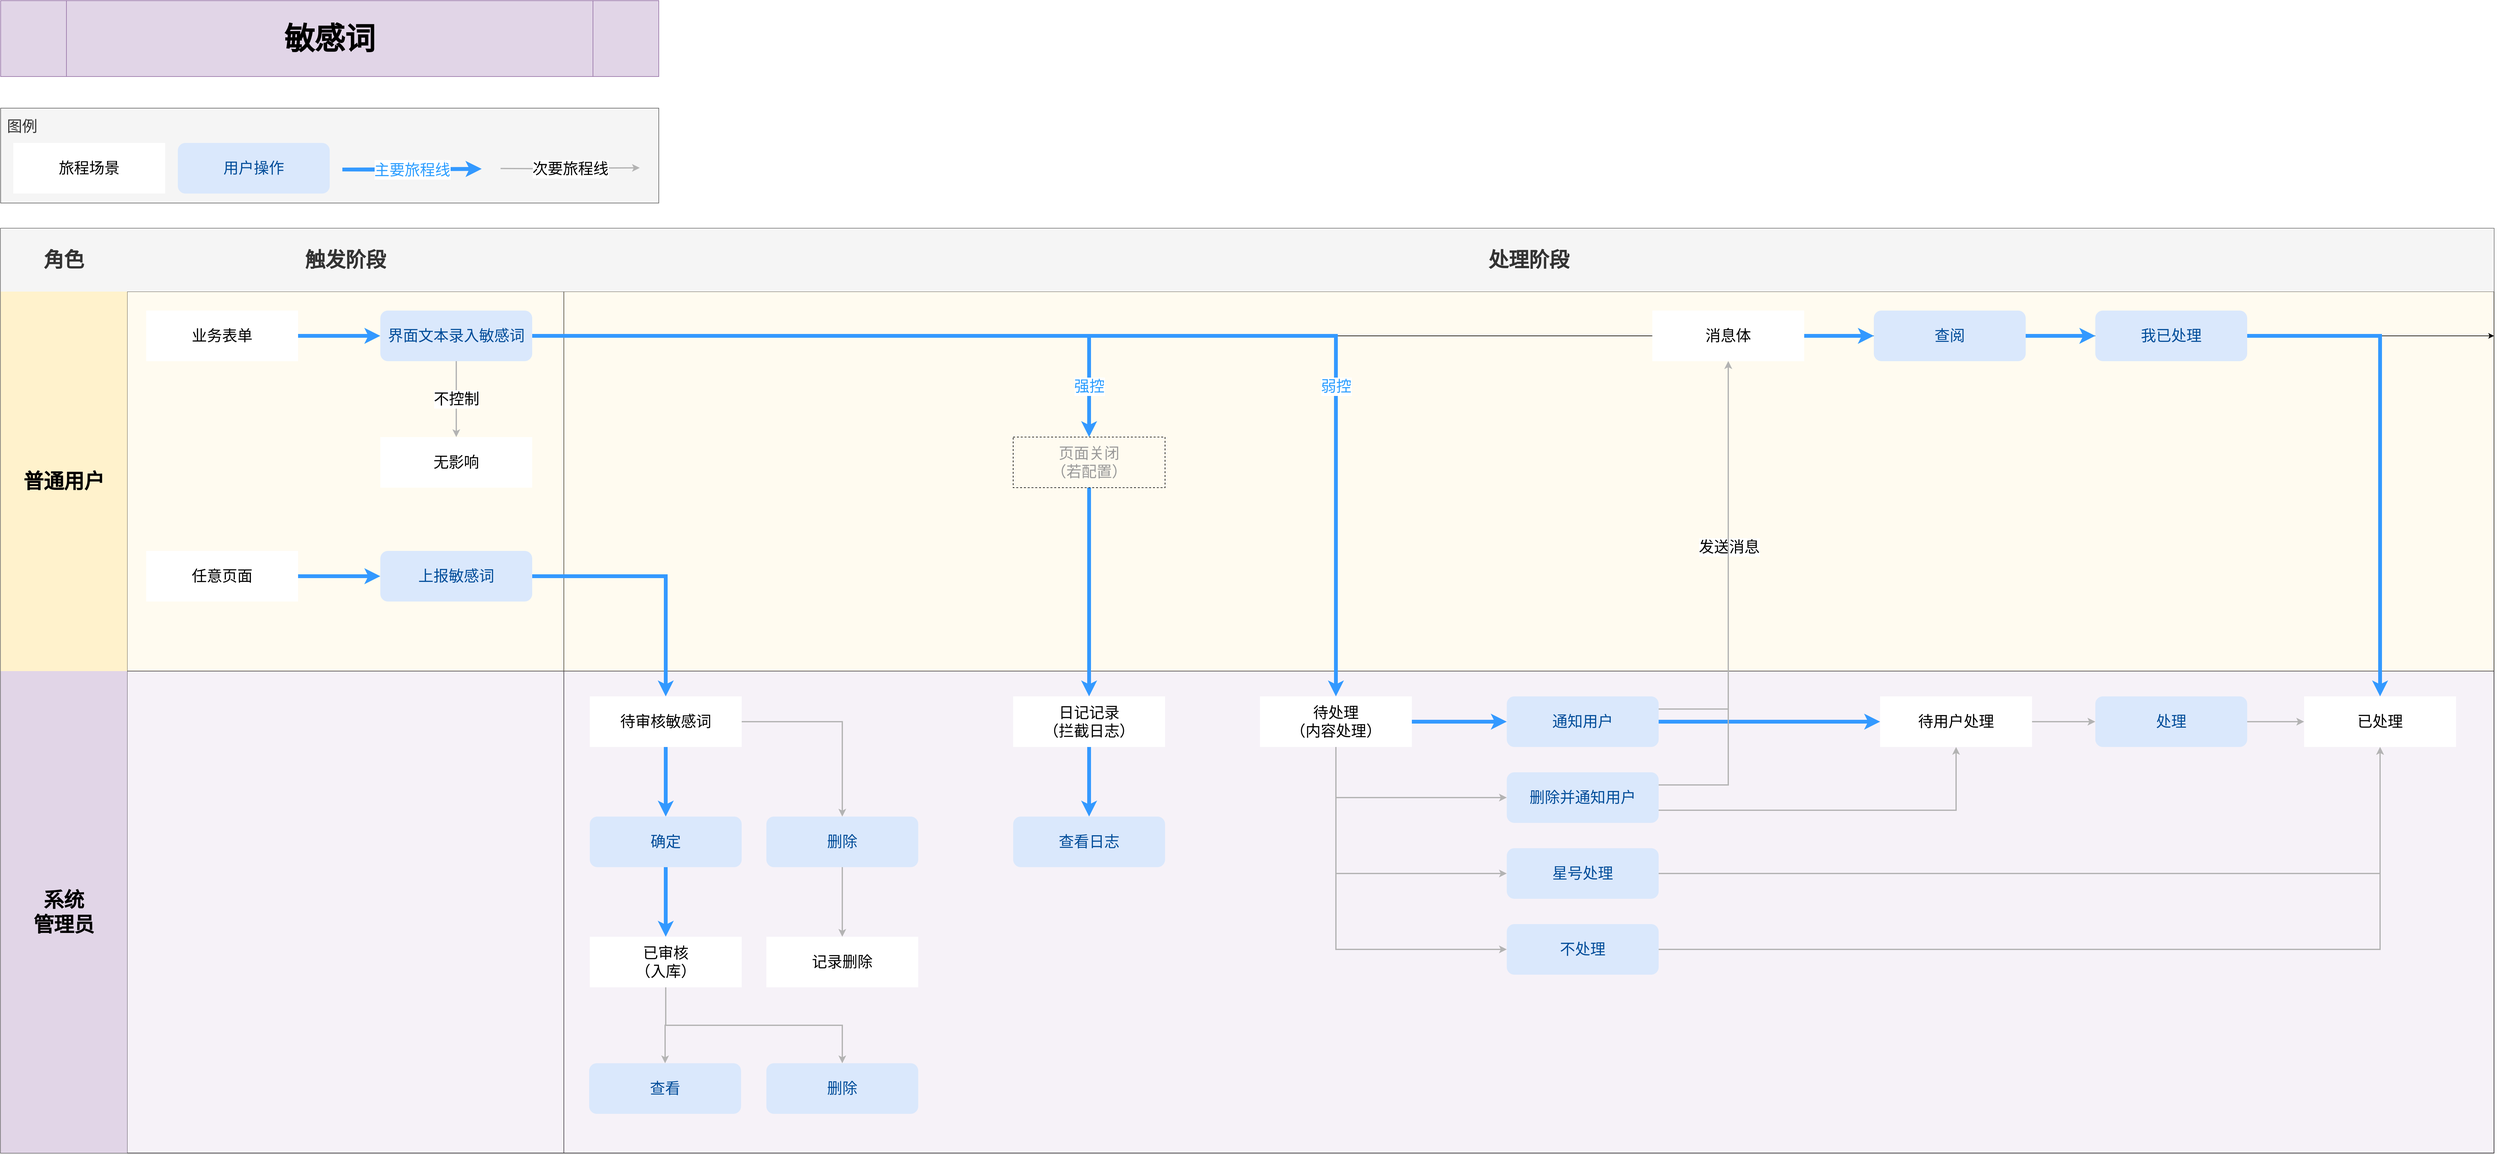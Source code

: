<mxfile version="24.7.12">
  <diagram name="第 1 页" id="bwR9JTRVAiqgOtGZidA7">
    <mxGraphModel dx="7304" dy="8495" grid="1" gridSize="10" guides="1" tooltips="1" connect="1" arrows="1" fold="1" page="1" pageScale="1" pageWidth="827" pageHeight="1169" math="0" shadow="0">
      <root>
        <mxCell id="0" />
        <mxCell id="1" parent="0" />
        <mxCell id="euEUB5nnOEsbET94l9YE-1" value="敏感词" style="rounded=0;whiteSpace=wrap;html=1;fontSize=48;fillColor=#e1d5e7;strokeColor=#9673a6;shape=process;backgroundOutline=1;fontStyle=1" vertex="1" parent="1">
          <mxGeometry x="80" y="-3400" width="1040" height="120" as="geometry" />
        </mxCell>
        <mxCell id="euEUB5nnOEsbET94l9YE-2" value="图例" style="rounded=0;whiteSpace=wrap;html=1;fontSize=24;fillColor=#f5f5f5;fontColor=#333333;strokeColor=#666666;verticalAlign=top;align=left;spacing=10;" vertex="1" parent="1">
          <mxGeometry x="80" y="-3230" width="1040" height="150" as="geometry" />
        </mxCell>
        <UserObject label="旅程场景" tags="旅程场景" id="euEUB5nnOEsbET94l9YE-3">
          <mxCell style="rounded=0;whiteSpace=wrap;html=1;fontSize=24;strokeColor=none;" vertex="1" parent="1">
            <mxGeometry x="100" y="-3175" width="240" height="80" as="geometry" />
          </mxCell>
        </UserObject>
        <UserObject label="用户操作" tags="用户操作" id="euEUB5nnOEsbET94l9YE-4">
          <mxCell style="rounded=1;whiteSpace=wrap;html=1;fontSize=24;strokeColor=none;align=center;verticalAlign=middle;fontFamily=Helvetica;fontColor=#004C99;fillColor=#dae8fc;" vertex="1" parent="1">
            <mxGeometry x="360" y="-3175" width="240" height="80" as="geometry" />
          </mxCell>
        </UserObject>
        <UserObject label="主要旅程线" tags="" id="euEUB5nnOEsbET94l9YE-5">
          <mxCell style="rounded=0;orthogonalLoop=1;jettySize=auto;html=1;strokeColor=#3399FF;strokeWidth=6;align=center;verticalAlign=middle;fontFamily=Helvetica;fontSize=24;fontColor=#2b9dff;labelBackgroundColor=default;endArrow=classic;exitX=1;exitY=0.5;exitDx=0;exitDy=0;anchorPointDirection=1;startFill=1;endFill=1;" edge="1" parent="1">
            <mxGeometry y="1" relative="1" as="geometry">
              <mxPoint x="620" y="-3133" as="sourcePoint" />
              <mxPoint x="840" y="-3134" as="targetPoint" />
              <mxPoint as="offset" />
            </mxGeometry>
          </mxCell>
        </UserObject>
        <UserObject label="次要旅程线" tags="次要旅程线" id="euEUB5nnOEsbET94l9YE-6">
          <mxCell style="rounded=0;orthogonalLoop=1;jettySize=auto;html=1;strokeColor=#B3B3B3;strokeWidth=2;align=center;verticalAlign=middle;fontFamily=Helvetica;fontSize=24;fontColor=default;labelBackgroundColor=default;endArrow=classic;exitX=1;exitY=0.5;exitDx=0;exitDy=0;anchorPointDirection=1;startFill=1;endFill=1;edgeStyle=orthogonalEdgeStyle;" edge="1" parent="1">
            <mxGeometry y="1" relative="1" as="geometry">
              <mxPoint x="870" y="-3134.62" as="sourcePoint" />
              <mxPoint x="1090" y="-3135.62" as="targetPoint" />
              <mxPoint as="offset" />
            </mxGeometry>
          </mxCell>
        </UserObject>
        <mxCell id="euEUB5nnOEsbET94l9YE-24" value="" style="shape=table;startSize=0;container=1;collapsible=0;childLayout=tableLayout;fontSize=16;" vertex="1" parent="1">
          <mxGeometry x="80" y="-3040" width="3940.0" height="1462" as="geometry" />
        </mxCell>
        <mxCell id="euEUB5nnOEsbET94l9YE-25" value="" style="shape=tableRow;horizontal=0;startSize=0;swimlaneHead=0;swimlaneBody=0;strokeColor=inherit;top=0;left=0;bottom=0;right=0;collapsible=0;dropTarget=0;fillColor=none;points=[[0,0.5],[1,0.5]];portConstraint=eastwest;fontSize=16;" vertex="1" parent="euEUB5nnOEsbET94l9YE-24">
          <mxGeometry width="3940.0" height="100" as="geometry" />
        </mxCell>
        <mxCell id="euEUB5nnOEsbET94l9YE-26" value="角色" style="shape=partialRectangle;html=1;whiteSpace=wrap;connectable=0;strokeColor=#666666;overflow=hidden;fillColor=#f5f5f5;top=0;left=0;bottom=0;right=0;pointerEvents=1;fontSize=32;fontColor=#333333;fontStyle=1" vertex="1" parent="euEUB5nnOEsbET94l9YE-25">
          <mxGeometry width="200" height="100" as="geometry">
            <mxRectangle width="200" height="100" as="alternateBounds" />
          </mxGeometry>
        </mxCell>
        <mxCell id="euEUB5nnOEsbET94l9YE-27" value="触发阶段" style="shape=partialRectangle;html=1;whiteSpace=wrap;connectable=0;strokeColor=#666666;overflow=hidden;fillColor=#f5f5f5;top=0;left=0;bottom=0;right=0;pointerEvents=1;fontSize=32;fontStyle=1;fontColor=#333333;" vertex="1" parent="euEUB5nnOEsbET94l9YE-25">
          <mxGeometry x="200" width="690" height="100" as="geometry">
            <mxRectangle width="690" height="100" as="alternateBounds" />
          </mxGeometry>
        </mxCell>
        <mxCell id="euEUB5nnOEsbET94l9YE-28" value="处理阶段" style="shape=partialRectangle;html=1;whiteSpace=wrap;connectable=0;strokeColor=#666666;overflow=hidden;fillColor=#f5f5f5;top=0;left=0;bottom=0;right=0;pointerEvents=1;fontSize=32;fontStyle=1;fontColor=#333333;" vertex="1" parent="euEUB5nnOEsbET94l9YE-25">
          <mxGeometry x="890" width="3050" height="100" as="geometry">
            <mxRectangle width="3050" height="100" as="alternateBounds" />
          </mxGeometry>
        </mxCell>
        <mxCell id="euEUB5nnOEsbET94l9YE-29" value="" style="shape=tableRow;horizontal=0;startSize=0;swimlaneHead=0;swimlaneBody=0;strokeColor=inherit;top=0;left=0;bottom=0;right=0;collapsible=0;dropTarget=0;fillColor=none;points=[[0,0.5],[1,0.5]];portConstraint=eastwest;fontSize=16;" vertex="1" parent="euEUB5nnOEsbET94l9YE-24">
          <mxGeometry y="100" width="3940.0" height="600" as="geometry" />
        </mxCell>
        <mxCell id="euEUB5nnOEsbET94l9YE-30" value="普通用户" style="shape=partialRectangle;html=1;whiteSpace=wrap;connectable=0;strokeColor=#d6b656;overflow=hidden;fillColor=#fff2cc;top=0;left=0;bottom=0;right=0;pointerEvents=1;fontSize=32;fontStyle=1" vertex="1" parent="euEUB5nnOEsbET94l9YE-29">
          <mxGeometry width="200" height="600" as="geometry">
            <mxRectangle width="200" height="600" as="alternateBounds" />
          </mxGeometry>
        </mxCell>
        <mxCell id="euEUB5nnOEsbET94l9YE-31" value="" style="shape=partialRectangle;html=1;whiteSpace=wrap;connectable=0;strokeColor=#d6b656;overflow=hidden;fillColor=#fff2cc;top=0;left=0;bottom=0;right=0;pointerEvents=1;fontSize=16;fillStyle=auto;fillOpacity=30;" vertex="1" parent="euEUB5nnOEsbET94l9YE-29">
          <mxGeometry x="200" width="690" height="600" as="geometry">
            <mxRectangle width="690" height="600" as="alternateBounds" />
          </mxGeometry>
        </mxCell>
        <mxCell id="euEUB5nnOEsbET94l9YE-32" value="" style="shape=partialRectangle;html=1;whiteSpace=wrap;connectable=0;strokeColor=#d6b656;overflow=hidden;fillColor=#fff2cc;top=0;left=0;bottom=0;right=0;pointerEvents=1;fontSize=16;fillStyle=auto;fillOpacity=30;" vertex="1" parent="euEUB5nnOEsbET94l9YE-29">
          <mxGeometry x="890" width="3050" height="600" as="geometry">
            <mxRectangle width="3050" height="600" as="alternateBounds" />
          </mxGeometry>
        </mxCell>
        <mxCell id="euEUB5nnOEsbET94l9YE-42" value="" style="whiteSpace=wrap;html=1;fontSize=24;fillColor=#dae8fc;strokeColor=none;fontColor=#004C99;rounded=1;" vertex="1" parent="euEUB5nnOEsbET94l9YE-29">
          <mxGeometry x="3940" width="NaN" height="600" as="geometry">
            <mxRectangle width="NaN" height="600" as="alternateBounds" />
          </mxGeometry>
        </mxCell>
        <mxCell id="euEUB5nnOEsbET94l9YE-33" value="" style="shape=tableRow;horizontal=0;startSize=0;swimlaneHead=0;swimlaneBody=0;strokeColor=inherit;top=0;left=0;bottom=0;right=0;collapsible=0;dropTarget=0;fillColor=none;points=[[0,0.5],[1,0.5]];portConstraint=eastwest;fontSize=16;" vertex="1" parent="euEUB5nnOEsbET94l9YE-24">
          <mxGeometry y="700" width="3940.0" height="762" as="geometry" />
        </mxCell>
        <mxCell id="euEUB5nnOEsbET94l9YE-34" value="系统&lt;div&gt;管理员&lt;/div&gt;" style="shape=partialRectangle;html=1;whiteSpace=wrap;connectable=0;strokeColor=#9673a6;overflow=hidden;fillColor=#e1d5e7;top=0;left=0;bottom=0;right=0;pointerEvents=1;fontSize=32;fontStyle=1" vertex="1" parent="euEUB5nnOEsbET94l9YE-33">
          <mxGeometry width="200" height="762" as="geometry">
            <mxRectangle width="200" height="762" as="alternateBounds" />
          </mxGeometry>
        </mxCell>
        <mxCell id="euEUB5nnOEsbET94l9YE-35" value="" style="shape=partialRectangle;html=1;whiteSpace=wrap;connectable=0;strokeColor=#9673a6;overflow=hidden;fillColor=#e1d5e7;top=0;left=0;bottom=0;right=0;pointerEvents=1;fontSize=16;fillOpacity=30;" vertex="1" parent="euEUB5nnOEsbET94l9YE-33">
          <mxGeometry x="200" width="690" height="762" as="geometry">
            <mxRectangle width="690" height="762" as="alternateBounds" />
          </mxGeometry>
        </mxCell>
        <mxCell id="euEUB5nnOEsbET94l9YE-36" value="" style="shape=partialRectangle;html=1;whiteSpace=wrap;connectable=0;strokeColor=#9673a6;overflow=hidden;fillColor=#e1d5e7;top=0;left=0;bottom=0;right=0;pointerEvents=1;fontSize=16;fillOpacity=30;" vertex="1" parent="euEUB5nnOEsbET94l9YE-33">
          <mxGeometry x="890" width="3050" height="762" as="geometry">
            <mxRectangle width="3050" height="762" as="alternateBounds" />
          </mxGeometry>
        </mxCell>
        <UserObject label="" tags="主要旅程线" id="euEUB5nnOEsbET94l9YE-39">
          <mxCell style="edgeStyle=orthogonalEdgeStyle;rounded=0;orthogonalLoop=1;jettySize=auto;html=1;strokeColor=#3399FF;strokeWidth=6;align=center;verticalAlign=middle;fontFamily=Helvetica;fontSize=24;fontColor=#2b9dff;labelBackgroundColor=default;startFill=1;endArrow=classic;endFill=1;" edge="1" parent="1" source="euEUB5nnOEsbET94l9YE-37" target="euEUB5nnOEsbET94l9YE-38">
            <mxGeometry relative="1" as="geometry">
              <Array as="points">
                <mxPoint x="580" y="-2870" />
                <mxPoint x="580" y="-2870" />
              </Array>
            </mxGeometry>
          </mxCell>
        </UserObject>
        <UserObject label="业务表单" tags="旅程场景" id="euEUB5nnOEsbET94l9YE-37">
          <mxCell style="rounded=0;whiteSpace=wrap;html=1;fontSize=24;strokeColor=none;" vertex="1" parent="1">
            <mxGeometry x="310" y="-2910" width="240" height="80" as="geometry" />
          </mxCell>
        </UserObject>
        <mxCell id="euEUB5nnOEsbET94l9YE-43" value="" style="edgeStyle=orthogonalEdgeStyle;rounded=0;orthogonalLoop=1;jettySize=auto;html=1;" edge="1" parent="1" source="euEUB5nnOEsbET94l9YE-38" target="euEUB5nnOEsbET94l9YE-42">
          <mxGeometry relative="1" as="geometry" />
        </mxCell>
        <UserObject label="强控" tags="主要旅程线" id="euEUB5nnOEsbET94l9YE-45">
          <mxCell style="edgeStyle=orthogonalEdgeStyle;rounded=0;orthogonalLoop=1;jettySize=auto;html=1;strokeColor=#3399FF;strokeWidth=6;align=center;verticalAlign=middle;fontFamily=Helvetica;fontSize=24;fontColor=#2b9dff;labelBackgroundColor=default;startFill=1;endArrow=classic;endFill=1;" edge="1" parent="1" source="euEUB5nnOEsbET94l9YE-38" target="euEUB5nnOEsbET94l9YE-116">
            <mxGeometry x="0.846" relative="1" as="geometry">
              <mxPoint as="offset" />
            </mxGeometry>
          </mxCell>
        </UserObject>
        <mxCell id="euEUB5nnOEsbET94l9YE-115" value="不控制" style="edgeStyle=orthogonalEdgeStyle;shape=connector;rounded=0;orthogonalLoop=1;jettySize=auto;html=1;strokeColor=#B3B3B3;strokeWidth=2;align=center;verticalAlign=middle;fontFamily=Helvetica;fontSize=24;fontColor=default;labelBackgroundColor=default;startFill=1;endArrow=classic;endFill=1;exitX=0.5;exitY=1;exitDx=0;exitDy=0;" edge="1" parent="1" source="euEUB5nnOEsbET94l9YE-38" target="euEUB5nnOEsbET94l9YE-114">
          <mxGeometry relative="1" as="geometry" />
        </mxCell>
        <UserObject label="界面文本录入敏感词" tags="用户操作" id="euEUB5nnOEsbET94l9YE-38">
          <mxCell style="rounded=1;whiteSpace=wrap;html=1;fontSize=24;strokeColor=none;align=center;verticalAlign=middle;fontFamily=Helvetica;fontColor=#004C99;fillColor=#dae8fc;" vertex="1" parent="1">
            <mxGeometry x="680" y="-2910" width="240" height="80" as="geometry" />
          </mxCell>
        </UserObject>
        <UserObject label="主要旅程线" tags="主要旅程线" id="euEUB5nnOEsbET94l9YE-46">
          <mxCell style="rounded=0;orthogonalLoop=1;jettySize=auto;html=1;strokeColor=#3399FF;strokeWidth=6;align=center;verticalAlign=middle;fontFamily=Helvetica;fontSize=24;fontColor=#2b9dff;labelBackgroundColor=default;endArrow=classic;exitX=1;exitY=0.5;exitDx=0;exitDy=0;anchorPointDirection=1;startFill=1;endFill=1;edgeStyle=orthogonalEdgeStyle;" edge="1" parent="1">
            <mxGeometry y="1" relative="1" as="geometry">
              <mxPoint x="620" y="-3133" as="sourcePoint" />
              <mxPoint x="840" y="-3134" as="targetPoint" />
              <mxPoint as="offset" />
            </mxGeometry>
          </mxCell>
        </UserObject>
        <UserObject label="" tags="主要旅程线" id="euEUB5nnOEsbET94l9YE-54">
          <mxCell style="edgeStyle=none;shape=connector;rounded=0;orthogonalLoop=1;jettySize=auto;html=1;strokeColor=#3399FF;strokeWidth=6;align=center;verticalAlign=middle;fontFamily=Helvetica;fontSize=24;fontColor=#2b9dff;labelBackgroundColor=default;startFill=1;endArrow=classic;endFill=1;" edge="1" parent="1" source="euEUB5nnOEsbET94l9YE-47" target="euEUB5nnOEsbET94l9YE-53">
            <mxGeometry relative="1" as="geometry" />
          </mxCell>
        </UserObject>
        <UserObject label="日记记录&lt;div&gt;（拦截日志）&lt;/div&gt;" tags="旅程场景" id="euEUB5nnOEsbET94l9YE-47">
          <mxCell style="rounded=0;whiteSpace=wrap;html=1;fontSize=24;strokeColor=none;align=center;verticalAlign=middle;fontFamily=Helvetica;fontColor=default;fillColor=default;" vertex="1" parent="1">
            <mxGeometry x="1680" y="-2300" width="240" height="80" as="geometry" />
          </mxCell>
        </UserObject>
        <UserObject label="查看日志" tags="用户操作" id="euEUB5nnOEsbET94l9YE-53">
          <mxCell style="rounded=1;whiteSpace=wrap;html=1;fontSize=24;strokeColor=none;align=center;verticalAlign=middle;fontFamily=Helvetica;fontColor=#004C99;fillColor=#dae8fc;" vertex="1" parent="1">
            <mxGeometry x="1680" y="-2110" width="240" height="80" as="geometry" />
          </mxCell>
        </UserObject>
        <UserObject label="" tags="主要旅程线" id="euEUB5nnOEsbET94l9YE-57">
          <mxCell style="edgeStyle=none;shape=connector;rounded=0;orthogonalLoop=1;jettySize=auto;html=1;strokeColor=#3399FF;strokeWidth=6;align=center;verticalAlign=middle;fontFamily=Helvetica;fontSize=24;fontColor=#2b9dff;labelBackgroundColor=default;startFill=1;endArrow=classic;endFill=1;" edge="1" parent="1" source="euEUB5nnOEsbET94l9YE-55" target="euEUB5nnOEsbET94l9YE-56">
            <mxGeometry relative="1" as="geometry" />
          </mxCell>
        </UserObject>
        <UserObject label="任意页面" tags="旅程场景" id="euEUB5nnOEsbET94l9YE-55">
          <mxCell style="rounded=0;whiteSpace=wrap;html=1;fontSize=24;strokeColor=none;" vertex="1" parent="1">
            <mxGeometry x="310" y="-2530" width="240" height="80" as="geometry" />
          </mxCell>
        </UserObject>
        <UserObject label="" tags="主要旅程线" id="euEUB5nnOEsbET94l9YE-63">
          <mxCell style="edgeStyle=orthogonalEdgeStyle;shape=connector;rounded=0;orthogonalLoop=1;jettySize=auto;html=1;strokeColor=#3399FF;strokeWidth=6;align=center;verticalAlign=middle;fontFamily=Helvetica;fontSize=24;fontColor=#2b9dff;labelBackgroundColor=default;startFill=1;endArrow=classic;endFill=1;" edge="1" parent="1" source="euEUB5nnOEsbET94l9YE-56" target="euEUB5nnOEsbET94l9YE-64">
            <mxGeometry relative="1" as="geometry" />
          </mxCell>
        </UserObject>
        <UserObject label="上报敏感词" tags="用户操作" id="euEUB5nnOEsbET94l9YE-56">
          <mxCell style="rounded=1;whiteSpace=wrap;html=1;fontSize=24;strokeColor=none;align=center;verticalAlign=middle;fontFamily=Helvetica;fontColor=#004C99;fillColor=#dae8fc;" vertex="1" parent="1">
            <mxGeometry x="680" y="-2530" width="240" height="80" as="geometry" />
          </mxCell>
        </UserObject>
        <UserObject label="" tags="主要旅程线" id="euEUB5nnOEsbET94l9YE-67">
          <mxCell style="edgeStyle=none;shape=connector;rounded=0;orthogonalLoop=1;jettySize=auto;html=1;strokeColor=#3399FF;strokeWidth=6;align=center;verticalAlign=middle;fontFamily=Helvetica;fontSize=24;fontColor=#2b9dff;labelBackgroundColor=default;startFill=1;endArrow=classic;endFill=1;" edge="1" parent="1" source="euEUB5nnOEsbET94l9YE-62" target="euEUB5nnOEsbET94l9YE-66">
            <mxGeometry relative="1" as="geometry" />
          </mxCell>
        </UserObject>
        <UserObject label="确定" tags="用户操作" id="euEUB5nnOEsbET94l9YE-62">
          <mxCell style="rounded=1;whiteSpace=wrap;html=1;fontSize=24;strokeColor=none;align=center;verticalAlign=middle;fontFamily=Helvetica;fontColor=#004C99;fillColor=#dae8fc;" vertex="1" parent="1">
            <mxGeometry x="1011" y="-2110" width="240" height="80" as="geometry" />
          </mxCell>
        </UserObject>
        <UserObject label="" tags="主要旅程线" id="euEUB5nnOEsbET94l9YE-65">
          <mxCell style="edgeStyle=none;shape=connector;rounded=0;orthogonalLoop=1;jettySize=auto;html=1;strokeColor=#3399FF;strokeWidth=6;align=center;verticalAlign=middle;fontFamily=Helvetica;fontSize=24;fontColor=#2b9dff;labelBackgroundColor=default;startFill=1;endArrow=classic;endFill=1;" edge="1" parent="1" source="euEUB5nnOEsbET94l9YE-64" target="euEUB5nnOEsbET94l9YE-62">
            <mxGeometry relative="1" as="geometry" />
          </mxCell>
        </UserObject>
        <UserObject label="" tags="次要旅程线" id="euEUB5nnOEsbET94l9YE-70">
          <mxCell style="edgeStyle=orthogonalEdgeStyle;shape=connector;rounded=0;orthogonalLoop=1;jettySize=auto;html=1;strokeColor=#B3B3B3;strokeWidth=2;align=center;verticalAlign=middle;fontFamily=Helvetica;fontSize=24;fontColor=default;labelBackgroundColor=default;startFill=1;endArrow=classic;endFill=1;" edge="1" parent="1" source="euEUB5nnOEsbET94l9YE-64" target="euEUB5nnOEsbET94l9YE-68">
            <mxGeometry relative="1" as="geometry" />
          </mxCell>
        </UserObject>
        <UserObject label="待审核敏感词" tags="旅程场景" id="euEUB5nnOEsbET94l9YE-64">
          <mxCell style="rounded=0;whiteSpace=wrap;html=1;fontSize=24;strokeColor=none;" vertex="1" parent="1">
            <mxGeometry x="1011" y="-2300" width="240" height="80" as="geometry" />
          </mxCell>
        </UserObject>
        <UserObject label="" tags="次要旅程线" id="euEUB5nnOEsbET94l9YE-74">
          <mxCell style="edgeStyle=orthogonalEdgeStyle;shape=connector;rounded=0;orthogonalLoop=1;jettySize=auto;html=1;strokeColor=#B3B3B3;strokeWidth=2;align=center;verticalAlign=middle;fontFamily=Helvetica;fontSize=24;fontColor=default;labelBackgroundColor=default;startFill=1;endArrow=classic;endFill=1;" edge="1" parent="1" source="euEUB5nnOEsbET94l9YE-66" target="euEUB5nnOEsbET94l9YE-73">
            <mxGeometry relative="1" as="geometry" />
          </mxCell>
        </UserObject>
        <UserObject label="" tags="次要旅程线" id="euEUB5nnOEsbET94l9YE-76">
          <mxCell style="edgeStyle=orthogonalEdgeStyle;shape=connector;rounded=0;orthogonalLoop=1;jettySize=auto;html=1;entryX=0.5;entryY=0;entryDx=0;entryDy=0;strokeColor=#B3B3B3;strokeWidth=2;align=center;verticalAlign=middle;fontFamily=Helvetica;fontSize=24;fontColor=default;labelBackgroundColor=default;startFill=1;endArrow=classic;endFill=1;exitX=0.5;exitY=1;exitDx=0;exitDy=0;" edge="1" parent="1" source="euEUB5nnOEsbET94l9YE-66" target="euEUB5nnOEsbET94l9YE-75">
            <mxGeometry relative="1" as="geometry" />
          </mxCell>
        </UserObject>
        <UserObject label="已审核&lt;div&gt;（入库）&lt;/div&gt;" tags="旅程场景" id="euEUB5nnOEsbET94l9YE-66">
          <mxCell style="rounded=0;whiteSpace=wrap;html=1;fontSize=24;strokeColor=none;" vertex="1" parent="1">
            <mxGeometry x="1011" y="-1920" width="240" height="80" as="geometry" />
          </mxCell>
        </UserObject>
        <UserObject label="" tags="次要旅程线" id="euEUB5nnOEsbET94l9YE-72">
          <mxCell style="edgeStyle=none;shape=connector;rounded=0;orthogonalLoop=1;jettySize=auto;html=1;strokeColor=#B3B3B3;strokeWidth=2;align=center;verticalAlign=middle;fontFamily=Helvetica;fontSize=24;fontColor=default;labelBackgroundColor=default;startFill=1;endArrow=classic;endFill=1;" edge="1" parent="1" source="euEUB5nnOEsbET94l9YE-68" target="euEUB5nnOEsbET94l9YE-71">
            <mxGeometry relative="1" as="geometry" />
          </mxCell>
        </UserObject>
        <UserObject label="删除" tags="用户操作" id="euEUB5nnOEsbET94l9YE-68">
          <mxCell style="rounded=1;whiteSpace=wrap;html=1;fontSize=24;strokeColor=none;align=center;verticalAlign=middle;fontFamily=Helvetica;fontColor=#004C99;fillColor=#dae8fc;" vertex="1" parent="1">
            <mxGeometry x="1290" y="-2110" width="240" height="80" as="geometry" />
          </mxCell>
        </UserObject>
        <UserObject label="记录删除" tags="旅程场景" id="euEUB5nnOEsbET94l9YE-71">
          <mxCell style="rounded=0;whiteSpace=wrap;html=1;fontSize=24;strokeColor=none;" vertex="1" parent="1">
            <mxGeometry x="1290" y="-1920" width="240" height="80" as="geometry" />
          </mxCell>
        </UserObject>
        <UserObject label="查看" tags="用户操作" id="euEUB5nnOEsbET94l9YE-73">
          <mxCell style="rounded=1;whiteSpace=wrap;html=1;fontSize=24;strokeColor=none;align=center;verticalAlign=middle;fontFamily=Helvetica;fontColor=#004C99;fillColor=#dae8fc;" vertex="1" parent="1">
            <mxGeometry x="1010" y="-1720" width="240" height="80" as="geometry" />
          </mxCell>
        </UserObject>
        <UserObject label="删除" tags="用户操作" id="euEUB5nnOEsbET94l9YE-75">
          <mxCell style="rounded=1;whiteSpace=wrap;html=1;fontSize=24;strokeColor=none;align=center;verticalAlign=middle;fontFamily=Helvetica;fontColor=#004C99;fillColor=#dae8fc;" vertex="1" parent="1">
            <mxGeometry x="1290" y="-1720" width="240" height="80" as="geometry" />
          </mxCell>
        </UserObject>
        <UserObject label="" tags="主要旅程线" id="euEUB5nnOEsbET94l9YE-78">
          <mxCell style="edgeStyle=orthogonalEdgeStyle;shape=connector;rounded=0;orthogonalLoop=1;jettySize=auto;html=1;strokeColor=#B3B3B3;strokeWidth=2;align=center;verticalAlign=middle;fontFamily=Helvetica;fontSize=24;fontColor=default;labelBackgroundColor=default;startFill=1;endArrow=classic;endFill=1;entryX=0;entryY=0.5;entryDx=0;entryDy=0;exitX=0.5;exitY=1;exitDx=0;exitDy=0;" edge="1" source="euEUB5nnOEsbET94l9YE-79" target="euEUB5nnOEsbET94l9YE-80" parent="1">
            <mxGeometry relative="1" as="geometry" />
          </mxCell>
        </UserObject>
        <UserObject label="" tags="主要旅程线" id="euEUB5nnOEsbET94l9YE-84">
          <mxCell style="edgeStyle=orthogonalEdgeStyle;shape=connector;rounded=0;orthogonalLoop=1;jettySize=auto;html=1;strokeColor=#3399FF;strokeWidth=6;align=center;verticalAlign=middle;fontFamily=Helvetica;fontSize=24;fontColor=#2b9dff;labelBackgroundColor=default;startFill=1;endArrow=classic;endFill=1;entryX=0;entryY=0.5;entryDx=0;entryDy=0;" edge="1" parent="1" source="euEUB5nnOEsbET94l9YE-79" target="euEUB5nnOEsbET94l9YE-83">
            <mxGeometry relative="1" as="geometry" />
          </mxCell>
        </UserObject>
        <mxCell id="euEUB5nnOEsbET94l9YE-86" style="edgeStyle=orthogonalEdgeStyle;shape=connector;rounded=0;orthogonalLoop=1;jettySize=auto;html=1;entryX=0;entryY=0.5;entryDx=0;entryDy=0;strokeColor=#B3B3B3;strokeWidth=2;align=center;verticalAlign=middle;fontFamily=Helvetica;fontSize=24;fontColor=default;labelBackgroundColor=default;startFill=1;endArrow=classic;endFill=1;exitX=0.5;exitY=1;exitDx=0;exitDy=0;" edge="1" parent="1" source="euEUB5nnOEsbET94l9YE-79" target="euEUB5nnOEsbET94l9YE-85">
          <mxGeometry relative="1" as="geometry" />
        </mxCell>
        <mxCell id="euEUB5nnOEsbET94l9YE-88" style="edgeStyle=orthogonalEdgeStyle;shape=connector;rounded=0;orthogonalLoop=1;jettySize=auto;html=1;entryX=0;entryY=0.5;entryDx=0;entryDy=0;strokeColor=#B3B3B3;strokeWidth=2;align=center;verticalAlign=middle;fontFamily=Helvetica;fontSize=24;fontColor=default;labelBackgroundColor=default;startFill=1;endArrow=classic;endFill=1;exitX=0.5;exitY=1;exitDx=0;exitDy=0;" edge="1" parent="1" source="euEUB5nnOEsbET94l9YE-79" target="euEUB5nnOEsbET94l9YE-87">
          <mxGeometry relative="1" as="geometry" />
        </mxCell>
        <UserObject label="待处理&lt;div&gt;（内容处理）&lt;/div&gt;" tags="旅程场景" id="euEUB5nnOEsbET94l9YE-79">
          <mxCell style="rounded=0;whiteSpace=wrap;html=1;fontSize=24;strokeColor=none;align=center;verticalAlign=middle;fontFamily=Helvetica;fontColor=default;fillColor=default;" vertex="1" parent="1">
            <mxGeometry x="2070" y="-2300" width="240" height="80" as="geometry" />
          </mxCell>
        </UserObject>
        <UserObject label="弱控" tags="主要旅程线" id="euEUB5nnOEsbET94l9YE-81">
          <mxCell style="edgeStyle=orthogonalEdgeStyle;rounded=0;orthogonalLoop=1;jettySize=auto;html=1;strokeColor=#3399FF;strokeWidth=6;align=center;verticalAlign=middle;fontFamily=Helvetica;fontSize=24;fontColor=#2b9dff;labelBackgroundColor=default;startFill=1;endArrow=classic;endFill=1;exitX=1;exitY=0.5;exitDx=0;exitDy=0;" edge="1" parent="1" source="euEUB5nnOEsbET94l9YE-38" target="euEUB5nnOEsbET94l9YE-79">
            <mxGeometry x="0.467" relative="1" as="geometry">
              <mxPoint x="930" y="-2860" as="sourcePoint" />
              <mxPoint x="1800" y="-2520" as="targetPoint" />
              <mxPoint as="offset" />
            </mxGeometry>
          </mxCell>
        </UserObject>
        <mxCell id="euEUB5nnOEsbET94l9YE-100" style="edgeStyle=orthogonalEdgeStyle;shape=connector;rounded=0;orthogonalLoop=1;jettySize=auto;html=1;strokeColor=#3399FF;strokeWidth=6;align=center;verticalAlign=middle;fontFamily=Helvetica;fontSize=24;fontColor=#2b9dff;labelBackgroundColor=default;startFill=1;endArrow=classic;endFill=1;entryX=0;entryY=0.5;entryDx=0;entryDy=0;" edge="1" parent="1" source="euEUB5nnOEsbET94l9YE-83" target="euEUB5nnOEsbET94l9YE-99">
          <mxGeometry relative="1" as="geometry" />
        </mxCell>
        <UserObject label="通知用户" tags="用户操作" id="euEUB5nnOEsbET94l9YE-83">
          <mxCell style="rounded=1;whiteSpace=wrap;html=1;fontSize=24;strokeColor=none;align=center;verticalAlign=middle;fontFamily=Helvetica;fontColor=#004C99;fillColor=#dae8fc;" vertex="1" parent="1">
            <mxGeometry x="2460" y="-2300" width="240" height="80" as="geometry" />
          </mxCell>
        </UserObject>
        <mxCell id="euEUB5nnOEsbET94l9YE-92" style="edgeStyle=orthogonalEdgeStyle;shape=connector;rounded=0;orthogonalLoop=1;jettySize=auto;html=1;entryX=0.5;entryY=1;entryDx=0;entryDy=0;strokeColor=#B3B3B3;strokeWidth=2;align=center;verticalAlign=middle;fontFamily=Helvetica;fontSize=24;fontColor=default;labelBackgroundColor=default;startFill=1;endArrow=classic;endFill=1;exitX=1;exitY=0.25;exitDx=0;exitDy=0;" edge="1" parent="1" source="euEUB5nnOEsbET94l9YE-83" target="euEUB5nnOEsbET94l9YE-90">
          <mxGeometry relative="1" as="geometry" />
        </mxCell>
        <mxCell id="euEUB5nnOEsbET94l9YE-93" value="发送消息" style="edgeLabel;html=1;align=center;verticalAlign=middle;resizable=0;points=[];fontFamily=Helvetica;fontSize=24;fontColor=default;labelBackgroundColor=default;rounded=0;strokeColor=#B3B3B3;strokeWidth=2;" vertex="1" connectable="0" parent="euEUB5nnOEsbET94l9YE-92">
          <mxGeometry x="0.111" y="-1" relative="1" as="geometry">
            <mxPoint as="offset" />
          </mxGeometry>
        </mxCell>
        <mxCell id="euEUB5nnOEsbET94l9YE-101" style="edgeStyle=orthogonalEdgeStyle;shape=connector;rounded=0;orthogonalLoop=1;jettySize=auto;html=1;entryX=0.5;entryY=1;entryDx=0;entryDy=0;strokeColor=#B3B3B3;strokeWidth=2;align=center;verticalAlign=middle;fontFamily=Helvetica;fontSize=24;fontColor=default;labelBackgroundColor=default;startFill=1;endArrow=classic;endFill=1;exitX=1;exitY=0.75;exitDx=0;exitDy=0;" edge="1" parent="1" source="euEUB5nnOEsbET94l9YE-85" target="euEUB5nnOEsbET94l9YE-99">
          <mxGeometry relative="1" as="geometry" />
        </mxCell>
        <mxCell id="euEUB5nnOEsbET94l9YE-105" style="edgeStyle=orthogonalEdgeStyle;shape=connector;rounded=0;orthogonalLoop=1;jettySize=auto;html=1;exitX=1;exitY=0.25;exitDx=0;exitDy=0;entryX=0.5;entryY=1;entryDx=0;entryDy=0;strokeColor=#B3B3B3;strokeWidth=2;align=center;verticalAlign=middle;fontFamily=Helvetica;fontSize=24;fontColor=default;labelBackgroundColor=default;startFill=1;endArrow=classic;endFill=1;" edge="1" parent="1" source="euEUB5nnOEsbET94l9YE-85" target="euEUB5nnOEsbET94l9YE-90">
          <mxGeometry relative="1" as="geometry" />
        </mxCell>
        <UserObject label="删除并通知用户" tags="用户操作" id="euEUB5nnOEsbET94l9YE-85">
          <mxCell style="rounded=1;whiteSpace=wrap;html=1;fontSize=24;strokeColor=none;align=center;verticalAlign=middle;fontFamily=Helvetica;fontColor=#004C99;fillColor=#dae8fc;" vertex="1" parent="1">
            <mxGeometry x="2460" y="-2180" width="240" height="80" as="geometry" />
          </mxCell>
        </UserObject>
        <mxCell id="euEUB5nnOEsbET94l9YE-113" style="edgeStyle=orthogonalEdgeStyle;shape=connector;rounded=0;orthogonalLoop=1;jettySize=auto;html=1;entryX=0.5;entryY=1;entryDx=0;entryDy=0;strokeColor=#B3B3B3;strokeWidth=2;align=center;verticalAlign=middle;fontFamily=Helvetica;fontSize=24;fontColor=default;labelBackgroundColor=default;startFill=1;endArrow=classic;endFill=1;" edge="1" parent="1" source="euEUB5nnOEsbET94l9YE-87" target="euEUB5nnOEsbET94l9YE-102">
          <mxGeometry relative="1" as="geometry" />
        </mxCell>
        <UserObject label="不处理" tags="用户操作" id="euEUB5nnOEsbET94l9YE-87">
          <mxCell style="rounded=1;whiteSpace=wrap;html=1;fontSize=24;strokeColor=none;align=center;verticalAlign=middle;fontFamily=Helvetica;fontColor=#004C99;fillColor=#dae8fc;" vertex="1" parent="1">
            <mxGeometry x="2460" y="-1940" width="240" height="80" as="geometry" />
          </mxCell>
        </UserObject>
        <mxCell id="euEUB5nnOEsbET94l9YE-103" style="edgeStyle=orthogonalEdgeStyle;shape=connector;rounded=0;orthogonalLoop=1;jettySize=auto;html=1;strokeColor=#B3B3B3;strokeWidth=2;align=center;verticalAlign=middle;fontFamily=Helvetica;fontSize=24;fontColor=default;labelBackgroundColor=default;startFill=1;endArrow=classic;endFill=1;" edge="1" parent="1" source="euEUB5nnOEsbET94l9YE-80" target="euEUB5nnOEsbET94l9YE-102">
          <mxGeometry relative="1" as="geometry" />
        </mxCell>
        <UserObject label="星号处理" tags="用户操作" id="euEUB5nnOEsbET94l9YE-80">
          <mxCell style="rounded=1;whiteSpace=wrap;html=1;fontSize=24;strokeColor=none;align=center;verticalAlign=middle;fontFamily=Helvetica;fontColor=#004C99;fillColor=#dae8fc;" vertex="1" parent="1">
            <mxGeometry x="2460" y="-2060" width="240" height="80" as="geometry" />
          </mxCell>
        </UserObject>
        <mxCell id="euEUB5nnOEsbET94l9YE-95" style="edgeStyle=orthogonalEdgeStyle;shape=connector;rounded=0;orthogonalLoop=1;jettySize=auto;html=1;strokeColor=#3399FF;strokeWidth=6;align=center;verticalAlign=middle;fontFamily=Helvetica;fontSize=24;fontColor=#2b9dff;labelBackgroundColor=default;startFill=1;endArrow=classic;endFill=1;" edge="1" parent="1" source="euEUB5nnOEsbET94l9YE-90" target="euEUB5nnOEsbET94l9YE-94">
          <mxGeometry relative="1" as="geometry" />
        </mxCell>
        <UserObject label="消息体" tags="旅程场景" id="euEUB5nnOEsbET94l9YE-90">
          <mxCell style="rounded=0;whiteSpace=wrap;html=1;fontSize=24;strokeColor=none;align=center;verticalAlign=middle;fontFamily=Helvetica;fontColor=default;fillColor=default;" vertex="1" parent="1">
            <mxGeometry x="2690" y="-2910" width="240" height="80" as="geometry" />
          </mxCell>
        </UserObject>
        <mxCell id="euEUB5nnOEsbET94l9YE-97" style="edgeStyle=orthogonalEdgeStyle;shape=connector;rounded=0;orthogonalLoop=1;jettySize=auto;html=1;strokeColor=#3399FF;strokeWidth=6;align=center;verticalAlign=middle;fontFamily=Helvetica;fontSize=24;fontColor=#2b9dff;labelBackgroundColor=default;startFill=1;endArrow=classic;endFill=1;" edge="1" parent="1" source="euEUB5nnOEsbET94l9YE-94" target="euEUB5nnOEsbET94l9YE-96">
          <mxGeometry relative="1" as="geometry" />
        </mxCell>
        <UserObject label="查阅" tags="用户操作" id="euEUB5nnOEsbET94l9YE-94">
          <mxCell style="rounded=1;whiteSpace=wrap;html=1;fontSize=24;strokeColor=none;align=center;verticalAlign=middle;fontFamily=Helvetica;fontColor=#004C99;fillColor=#dae8fc;" vertex="1" parent="1">
            <mxGeometry x="3040" y="-2910" width="240" height="80" as="geometry" />
          </mxCell>
        </UserObject>
        <mxCell id="euEUB5nnOEsbET94l9YE-106" style="edgeStyle=orthogonalEdgeStyle;shape=connector;rounded=0;orthogonalLoop=1;jettySize=auto;html=1;strokeColor=#3399FF;strokeWidth=6;align=center;verticalAlign=middle;fontFamily=Helvetica;fontSize=24;fontColor=#2b9dff;labelBackgroundColor=default;startFill=1;endArrow=classic;endFill=1;" edge="1" parent="1" source="euEUB5nnOEsbET94l9YE-96" target="euEUB5nnOEsbET94l9YE-102">
          <mxGeometry relative="1" as="geometry" />
        </mxCell>
        <UserObject label="我已处理" tags="用户操作" id="euEUB5nnOEsbET94l9YE-96">
          <mxCell style="rounded=1;whiteSpace=wrap;html=1;fontSize=24;strokeColor=none;align=center;verticalAlign=middle;fontFamily=Helvetica;fontColor=#004C99;fillColor=#dae8fc;" vertex="1" parent="1">
            <mxGeometry x="3390" y="-2910" width="240" height="80" as="geometry" />
          </mxCell>
        </UserObject>
        <mxCell id="euEUB5nnOEsbET94l9YE-110" style="edgeStyle=orthogonalEdgeStyle;shape=connector;rounded=0;orthogonalLoop=1;jettySize=auto;html=1;strokeColor=#B3B3B3;strokeWidth=2;align=center;verticalAlign=middle;fontFamily=Helvetica;fontSize=24;fontColor=default;labelBackgroundColor=default;startFill=1;endArrow=classic;endFill=1;" edge="1" parent="1" source="euEUB5nnOEsbET94l9YE-99" target="euEUB5nnOEsbET94l9YE-109">
          <mxGeometry relative="1" as="geometry">
            <Array as="points">
              <mxPoint x="3320" y="-2260" />
              <mxPoint x="3320" y="-2260" />
            </Array>
          </mxGeometry>
        </mxCell>
        <UserObject label="待用户处理" tags="旅程场景" id="euEUB5nnOEsbET94l9YE-99">
          <mxCell style="rounded=0;whiteSpace=wrap;html=1;fontSize=24;strokeColor=none;align=center;verticalAlign=middle;fontFamily=Helvetica;fontColor=default;fillColor=default;" vertex="1" parent="1">
            <mxGeometry x="3050" y="-2300" width="240" height="80" as="geometry" />
          </mxCell>
        </UserObject>
        <UserObject label="已处理" tags="旅程场景" id="euEUB5nnOEsbET94l9YE-102">
          <mxCell style="rounded=0;whiteSpace=wrap;html=1;fontSize=24;strokeColor=none;align=center;verticalAlign=middle;fontFamily=Helvetica;fontColor=default;fillColor=default;" vertex="1" parent="1">
            <mxGeometry x="3720" y="-2300" width="240" height="80" as="geometry" />
          </mxCell>
        </UserObject>
        <mxCell id="euEUB5nnOEsbET94l9YE-111" style="edgeStyle=orthogonalEdgeStyle;shape=connector;rounded=0;orthogonalLoop=1;jettySize=auto;html=1;strokeColor=#B3B3B3;strokeWidth=2;align=center;verticalAlign=middle;fontFamily=Helvetica;fontSize=24;fontColor=default;labelBackgroundColor=default;startFill=1;endArrow=classic;endFill=1;" edge="1" parent="1" source="euEUB5nnOEsbET94l9YE-109" target="euEUB5nnOEsbET94l9YE-102">
          <mxGeometry relative="1" as="geometry" />
        </mxCell>
        <UserObject label="处理" tags="用户操作" id="euEUB5nnOEsbET94l9YE-109">
          <mxCell style="rounded=1;whiteSpace=wrap;html=1;fontSize=24;strokeColor=none;align=center;verticalAlign=middle;fontFamily=Helvetica;fontColor=#004C99;fillColor=#dae8fc;" vertex="1" parent="1">
            <mxGeometry x="3390" y="-2300" width="240" height="80" as="geometry" />
          </mxCell>
        </UserObject>
        <UserObject label="无影响" tags="旅程场景" id="euEUB5nnOEsbET94l9YE-114">
          <mxCell style="rounded=0;whiteSpace=wrap;html=1;fontSize=24;strokeColor=none;" vertex="1" parent="1">
            <mxGeometry x="680" y="-2710" width="240" height="80" as="geometry" />
          </mxCell>
        </UserObject>
        <mxCell id="euEUB5nnOEsbET94l9YE-117" style="edgeStyle=orthogonalEdgeStyle;shape=connector;rounded=0;orthogonalLoop=1;jettySize=auto;html=1;strokeColor=#3399FF;strokeWidth=6;align=center;verticalAlign=middle;fontFamily=Helvetica;fontSize=24;fontColor=#2b9dff;labelBackgroundColor=default;startFill=1;endArrow=classic;endFill=1;" edge="1" parent="1" source="euEUB5nnOEsbET94l9YE-116" target="euEUB5nnOEsbET94l9YE-47">
          <mxGeometry relative="1" as="geometry" />
        </mxCell>
        <UserObject label="页面关闭&lt;div&gt;（若配置）&lt;/div&gt;" tags="旅程场景" id="euEUB5nnOEsbET94l9YE-116">
          <mxCell style="rounded=0;whiteSpace=wrap;html=1;fontSize=24;strokeColor=#000000;align=center;verticalAlign=middle;fontFamily=Helvetica;fontColor=#999999;fillColor=none;dashed=1;" vertex="1" parent="1">
            <mxGeometry x="1680" y="-2710" width="240" height="80" as="geometry" />
          </mxCell>
        </UserObject>
      </root>
    </mxGraphModel>
  </diagram>
</mxfile>
